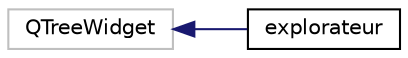 digraph "Graphe hiérarchique des classes"
{
  edge [fontname="Helvetica",fontsize="10",labelfontname="Helvetica",labelfontsize="10"];
  node [fontname="Helvetica",fontsize="10",shape=record];
  rankdir="LR";
  Node25 [label="QTreeWidget",height=0.2,width=0.4,color="grey75", fillcolor="white", style="filled"];
  Node25 -> Node0 [dir="back",color="midnightblue",fontsize="10",style="solid",fontname="Helvetica"];
  Node0 [label="explorateur",height=0.2,width=0.4,color="black", fillcolor="white", style="filled",URL="$classexplorateur.html",tooltip="Classe décrivant l&#39;explorateur de projet. "];
}
